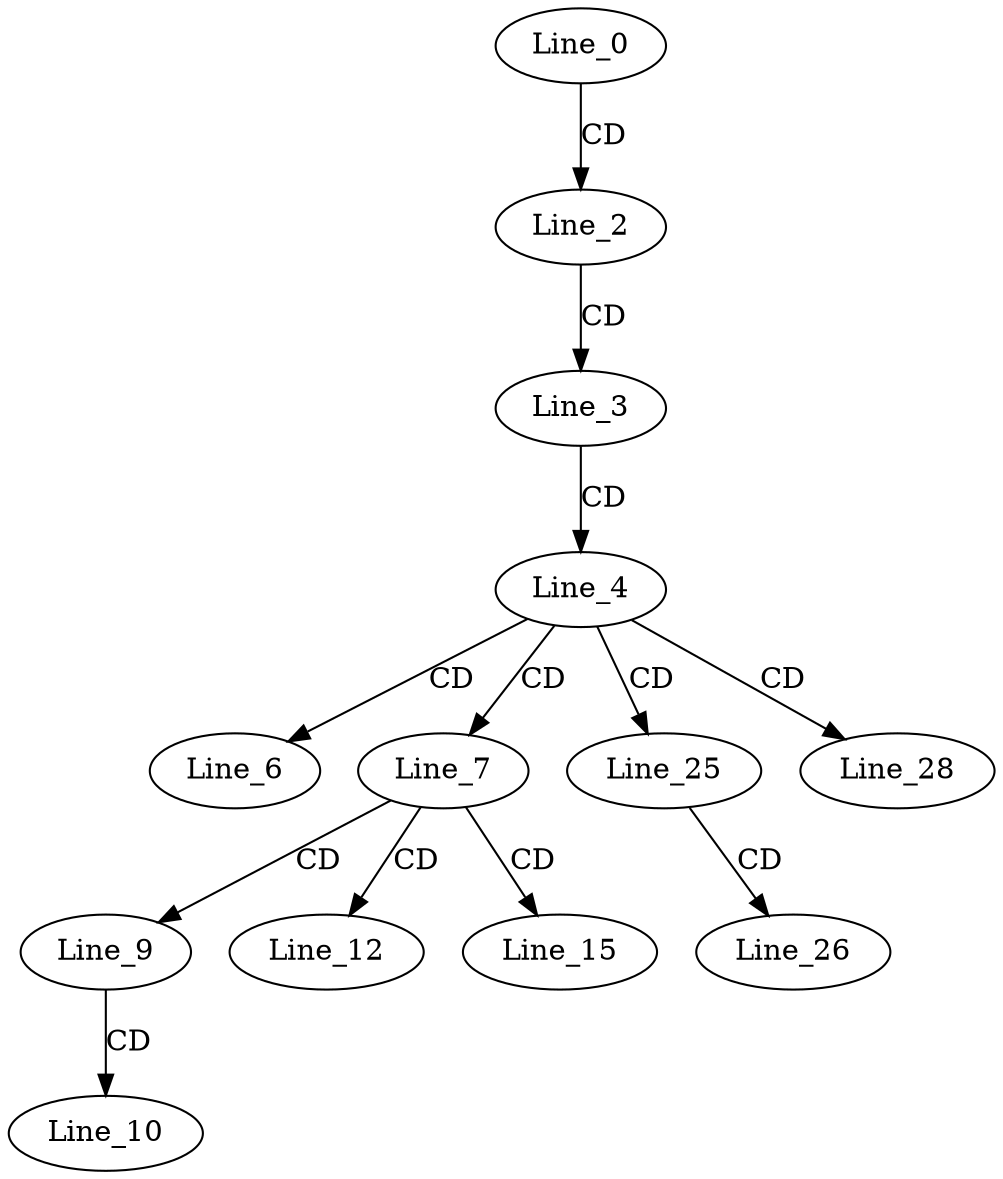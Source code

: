digraph G {
  Line_0;
  Line_2;
  Line_3;
  Line_4;
  Line_6;
  Line_7;
  Line_7;
  Line_9;
  Line_10;
  Line_12;
  Line_15;
  Line_25;
  Line_26;
  Line_28;
  Line_0 -> Line_2 [ label="CD" ];
  Line_2 -> Line_3 [ label="CD" ];
  Line_3 -> Line_4 [ label="CD" ];
  Line_4 -> Line_6 [ label="CD" ];
  Line_4 -> Line_7 [ label="CD" ];
  Line_7 -> Line_9 [ label="CD" ];
  Line_9 -> Line_10 [ label="CD" ];
  Line_7 -> Line_12 [ label="CD" ];
  Line_7 -> Line_15 [ label="CD" ];
  Line_4 -> Line_25 [ label="CD" ];
  Line_25 -> Line_26 [ label="CD" ];
  Line_4 -> Line_28 [ label="CD" ];
}
